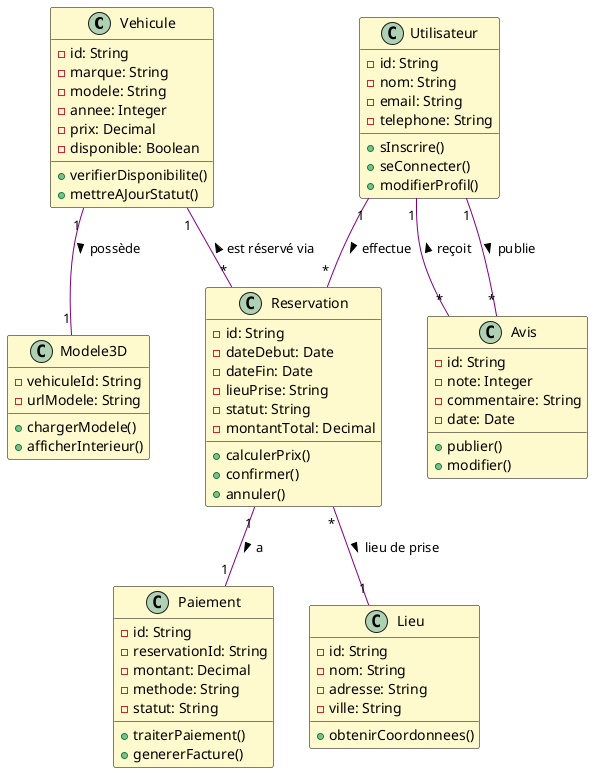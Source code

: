 @startuml
skinparam class {
  BackgroundColor #FFFACD
  BorderColor #000000
  ArrowColor #800080
}

class Vehicule {
  -id: String
  -marque: String
  -modele: String
  -annee: Integer
  -prix: Decimal
  -disponible: Boolean
  +verifierDisponibilite()
  +mettreAJourStatut()
}

class Utilisateur {
  -id: String
  -nom: String
  -email: String
  -telephone: String
  +sInscrire()
  +seConnecter()
  +modifierProfil()
}

class Reservation {
  -id: String
  -dateDebut: Date
  -dateFin: Date
  -lieuPrise: String
  -statut: String
  -montantTotal: Decimal
  +calculerPrix()
  +confirmer()
  +annuler()
}

class Modele3D {
  -vehiculeId: String
  -urlModele: String
  +chargerModele()
  +afficherInterieur()
}

class Avis {
  -id: String
  -note: Integer
  -commentaire: String
  -date: Date
  +publier()
  +modifier()
}

class Paiement {
  -id: String
  -reservationId: String
  -montant: Decimal
  -methode: String
  -statut: String
  +traiterPaiement()
  +genererFacture()
}

class Lieu {
  -id: String
  -nom: String
  -adresse: String
  -ville: String
  +obtenirCoordonnees()
}

Vehicule "1" -- "1" Modele3D : possède >
Vehicule "1" -- "*" Reservation : < est réservé via
Utilisateur "1" -- "*" Reservation : effectue >
Utilisateur "1" -- "*" Avis : publie >
Utilisateur "1" -- "*" Avis : < reçoit
Reservation "1" -- "1" Paiement : a >
Reservation "*" -- "1" Lieu : lieu de prise >
@enduml
